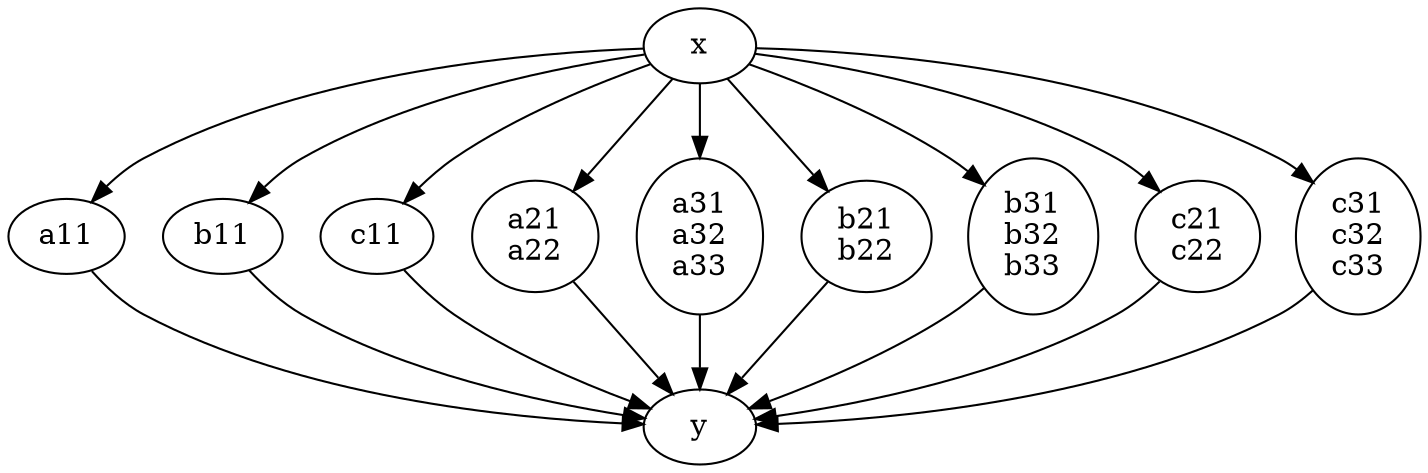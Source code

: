 digraph G {
  graph [name="chains123123123-compact"]
a11 [label=a11];
b11 [label=b11];
c11 [label=c11];
x [label=x];
y [label=y];
"a21
a22" [label="a21
a22"];
"a31
a32
a33" [label="a31
a32
a33"];
"b21
b22" [label="b21
b22"];
"b31
b32
b33" [label="b31
b32
b33"];
"c21
c22" [label="c21
c22"];
"c31
c32
c33" [label="c31
c32
c33"];
x->a11 ;
a11->y ;
x->b11 ;
b11->y ;
x->c11 ;
c11->y ;
x->"a21
a22" ;
"a21
a22"->y ;
x->"a31
a32
a33" ;
"a31
a32
a33"->y ;
x->"b21
b22" ;
"b21
b22"->y ;
x->"b31
b32
b33" ;
"b31
b32
b33"->y ;
x->"c21
c22" ;
"c21
c22"->y ;
x->"c31
c32
c33" ;
"c31
c32
c33"->y ;
}
